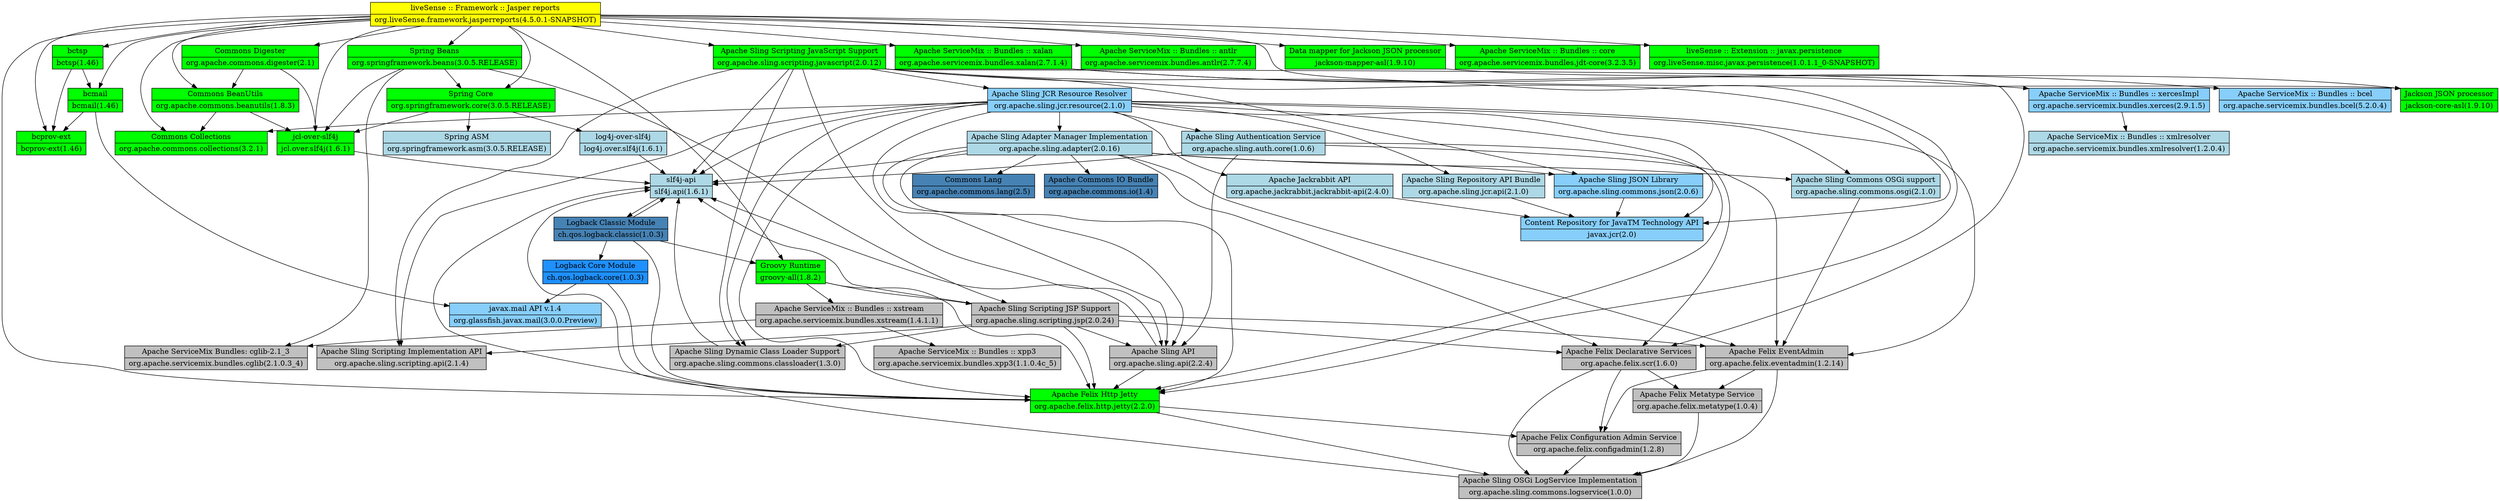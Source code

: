 digraph {
	node[shape=record];
node  [style=filled, fillcolor=yellow, label="{liveSense :: Framework :: Jasper reports | org.liveSense.framework.jasperreports(4.5.0.1-SNAPSHOT)}"] org_liveSense_framework_jasperreports;
node [style=filled, fillcolor=green, label= "{bcmail | bcmail(1.46)}"] bcmail;
node [style=filled, fillcolor=green, label= "{bcprov-ext | bcprov-ext(1.46)}"] bcprov_ext;
node [style=filled, fillcolor=green, label= "{bctsp | bctsp(1.46)}"] bctsp;
node [style=filled, fillcolor=green, label= "{Commons BeanUtils | org.apache.commons.beanutils(1.8.3)}"] org_apache_commons_beanutils;
node [style=filled, fillcolor=green, label= "{Spring Beans | org.springframework.beans(3.0.5.RELEASE)}"] org_springframework_beans;
node [style=filled, fillcolor=green, label= "{Commons Collections | org.apache.commons.collections(3.2.1)}"] org_apache_commons_collections;
node [style=filled, fillcolor=green, label= "{Spring Core | org.springframework.core(3.0.5.RELEASE)}"] org_springframework_core;
node [style=filled, fillcolor=green, label= "{Commons Digester | org.apache.commons.digester(2.1)}"] org_apache_commons_digester;
node [style=filled, fillcolor=green, label= "{Apache ServiceMix :: Bundles :: xalan | org.apache.servicemix.bundles.xalan(2.7.1.4)}"] org_apache_servicemix_bundles_xalan;
node [style=filled, fillcolor=green, label= "{jcl-over-slf4j | jcl.over.slf4j(1.6.1)}"] jcl_over_slf4j;
node [style=filled, fillcolor=green, label= "{Apache ServiceMix :: Bundles :: antlr | org.apache.servicemix.bundles.antlr(2.7.7.4)}"] org_apache_servicemix_bundles_antlr;
node [style=filled, fillcolor=green, label= "{Groovy Runtime | groovy-all(1.8.2)}"] groovy_all;
node [style=filled, fillcolor=green, label= "{Apache Felix Http Jetty | org.apache.felix.http.jetty(2.2.0)}"] org_apache_felix_http_jetty;
node [style=filled, fillcolor=green, label= "{Apache Sling Scripting JavaScript Support | org.apache.sling.scripting.javascript(2.0.12)}"] org_apache_sling_scripting_javascript;
node [style=filled, fillcolor=green, label= "{Jackson JSON processor | jackson-core-asl(1.9.10)}"] jackson_core_asl;
node [style=filled, fillcolor=green, label= "{Data mapper for Jackson JSON processor | jackson-mapper-asl(1.9.10)}"] jackson_mapper_asl;
node [style=filled, fillcolor=green, label= "{Apache ServiceMix :: Bundles :: core | org.apache.servicemix.bundles.jdt-core(3.2.3.5)}"] org_apache_servicemix_bundles_jdt_core;
node [style=filled, fillcolor=green, label= "{liveSense :: Extension :: javax.persistence | org.liveSense.misc.javax.persistence(1.0.1.1_0-SNAPSHOT)}"] org_liveSense_misc_javax_persistence;
org_liveSense_framework_jasperreports -> bcmail;
node [style=filled, fillcolor=lightskyblue, label= "{javax.mail API v.1.4 | org.glassfish.javax.mail(3.0.0.Preview)}"] org_glassfish_javax_mail;
bcmail -> org_glassfish_javax_mail;
bcmail -> bcprov_ext;
org_liveSense_framework_jasperreports -> bcprov_ext;
org_liveSense_framework_jasperreports -> bctsp;
bctsp -> bcmail;
bctsp -> bcprov_ext;
org_liveSense_framework_jasperreports -> org_apache_commons_beanutils;
org_apache_commons_beanutils -> org_apache_commons_collections;
org_apache_commons_beanutils -> jcl_over_slf4j;
	node [style=filled, fillcolor=lightblue, label= "{slf4j-api | slf4j.api(1.6.1)}"] slf4j_api;
	jcl_over_slf4j -> slf4j_api;
		node [style=filled, fillcolor=steelblue, label= "{Logback Classic Module | ch.qos.logback.classic(1.0.3)}"] ch_qos_logback_classic;
		slf4j_api -> ch_qos_logback_classic;
			node [style=filled, fillcolor=dodgerblue, label= "{Logback Core Module | ch.qos.logback.core(1.0.3)}"] ch_qos_logback_core;
			ch_qos_logback_classic -> ch_qos_logback_core;
				ch_qos_logback_core -> org_glassfish_javax_mail;
				ch_qos_logback_core -> org_apache_felix_http_jetty;
					node [style=filled, fillcolor=silver, label= "{Apache Sling OSGi LogService Implementation | org.apache.sling.commons.logservice(1.0.0)}"] org_apache_sling_commons_logservice;
					node [style=filled, fillcolor=silver, label= "{Apache Felix Configuration Admin Service | org.apache.felix.configadmin(1.2.8)}"] org_apache_felix_configadmin;
					org_apache_felix_http_jetty -> org_apache_sling_commons_logservice;
						org_apache_sling_commons_logservice -> slf4j_api;
					org_apache_felix_http_jetty -> slf4j_api;
					org_apache_felix_http_jetty -> org_apache_felix_configadmin;
						org_apache_felix_configadmin -> org_apache_sling_commons_logservice;
			ch_qos_logback_classic -> org_apache_felix_http_jetty;
			ch_qos_logback_classic -> slf4j_api;
			ch_qos_logback_classic -> groovy_all;
				node [style=filled, fillcolor=silver, label= "{Apache ServiceMix :: Bundles :: xstream | org.apache.servicemix.bundles.xstream(1.4.1.1)}"] org_apache_servicemix_bundles_xstream;
				node [style=filled, fillcolor=silver, label= "{Apache Sling Scripting JSP Support | org.apache.sling.scripting.jsp(2.0.24)}"] org_apache_sling_scripting_jsp;
				groovy_all -> org_apache_servicemix_bundles_xstream;
					node [style=filled, fillcolor=silver, label= "{Apache ServiceMix :: Bundles :: xpp3 | org.apache.servicemix.bundles.xpp3(1.1.0.4c_5)}"] org_apache_servicemix_bundles_xpp3;
					node [style=filled, fillcolor=silver, label= "{Apache ServiceMix Bundles: cglib-2.1_3 | org.apache.servicemix.bundles.cglib(2.1.0.3_4)}"] org_apache_servicemix_bundles_cglib;
					org_apache_servicemix_bundles_xstream -> org_apache_servicemix_bundles_xpp3;
					org_apache_servicemix_bundles_xstream -> org_apache_servicemix_bundles_cglib;
				groovy_all -> org_apache_felix_http_jetty;
				groovy_all -> org_apache_sling_scripting_jsp;
					node [style=filled, fillcolor=silver, label= "{Apache Felix Declarative Services | org.apache.felix.scr(1.6.0)}"] org_apache_felix_scr;
					node [style=filled, fillcolor=silver, label= "{Apache Sling API | org.apache.sling.api(2.2.4)}"] org_apache_sling_api;
					node [style=filled, fillcolor=silver, label= "{Apache Sling Dynamic Class Loader Support | org.apache.sling.commons.classloader(1.3.0)}"] org_apache_sling_commons_classloader;
					node [style=filled, fillcolor=silver, label= "{Apache Sling Scripting Implementation API | org.apache.sling.scripting.api(2.1.4)}"] org_apache_sling_scripting_api;
					node [style=filled, fillcolor=silver, label= "{Apache Felix EventAdmin | org.apache.felix.eventadmin(1.2.14)}"] org_apache_felix_eventadmin;
					org_apache_sling_scripting_jsp -> org_apache_felix_scr;
						node [style=filled, fillcolor=silver, label= "{Apache Felix Metatype Service | org.apache.felix.metatype(1.0.4)}"] org_apache_felix_metatype;
						org_apache_felix_scr -> org_apache_felix_metatype;
							org_apache_felix_metatype -> org_apache_sling_commons_logservice;
						org_apache_felix_scr -> org_apache_sling_commons_logservice;
						org_apache_felix_scr -> org_apache_felix_configadmin;
					org_apache_sling_scripting_jsp -> org_apache_sling_api;
						org_apache_sling_api -> org_apache_felix_http_jetty;
						org_apache_sling_api -> slf4j_api;
					org_apache_sling_scripting_jsp -> org_apache_sling_commons_classloader;
						org_apache_sling_commons_classloader -> slf4j_api;
					org_apache_sling_scripting_jsp -> org_apache_felix_http_jetty;
					org_apache_sling_scripting_jsp -> org_apache_sling_scripting_api;
					org_apache_sling_scripting_jsp -> slf4j_api;
					org_apache_sling_scripting_jsp -> org_apache_felix_eventadmin;
						org_apache_felix_eventadmin -> org_apache_felix_metatype;
						org_apache_felix_eventadmin -> org_apache_sling_commons_logservice;
						org_apache_felix_eventadmin -> org_apache_felix_configadmin;
org_liveSense_framework_jasperreports -> org_springframework_beans;
org_springframework_beans -> org_springframework_core;
	node [style=filled, fillcolor=lightblue, label= "{Spring ASM | org.springframework.asm(3.0.5.RELEASE)}"] org_springframework_asm;
	node [style=filled, fillcolor=lightblue, label= "{log4j-over-slf4j | log4j.over.slf4j(1.6.1)}"] log4j_over_slf4j;
	org_springframework_core -> org_springframework_asm;
	org_springframework_core -> jcl_over_slf4j;
	org_springframework_core -> log4j_over_slf4j;
		log4j_over_slf4j -> slf4j_api;
org_springframework_beans -> org_apache_servicemix_bundles_cglib;
org_springframework_beans -> jcl_over_slf4j;
org_springframework_beans -> org_apache_sling_scripting_jsp;
org_liveSense_framework_jasperreports -> org_apache_commons_collections;
org_liveSense_framework_jasperreports -> org_springframework_core;
org_liveSense_framework_jasperreports -> org_apache_commons_digester;
org_apache_commons_digester -> jcl_over_slf4j;
org_apache_commons_digester -> org_apache_commons_beanutils;
org_liveSense_framework_jasperreports -> org_apache_servicemix_bundles_xalan;
node [style=filled, fillcolor=lightskyblue, label= "{Apache ServiceMix :: Bundles :: bcel | org.apache.servicemix.bundles.bcel(5.2.0.4)}"] org_apache_servicemix_bundles_bcel;
node [style=filled, fillcolor=lightskyblue, label= "{Apache ServiceMix :: Bundles :: xercesImpl | org.apache.servicemix.bundles.xerces(2.9.1.5)}"] org_apache_servicemix_bundles_xerces;
org_apache_servicemix_bundles_xalan -> org_apache_servicemix_bundles_bcel;
org_apache_servicemix_bundles_xalan -> org_apache_servicemix_bundles_xerces;
	node [style=filled, fillcolor=lightblue, label= "{Apache ServiceMix :: Bundles :: xmlresolver | org.apache.servicemix.bundles.xmlresolver(1.2.0.4)}"] org_apache_servicemix_bundles_xmlresolver;
	org_apache_servicemix_bundles_xerces -> org_apache_servicemix_bundles_xmlresolver;
org_liveSense_framework_jasperreports -> jcl_over_slf4j;
org_liveSense_framework_jasperreports -> org_apache_servicemix_bundles_antlr;
org_liveSense_framework_jasperreports -> groovy_all;
org_liveSense_framework_jasperreports -> org_apache_felix_http_jetty;
org_liveSense_framework_jasperreports -> org_apache_sling_scripting_javascript;
node [style=filled, fillcolor=lightskyblue, label= "{Content Repository for JavaTM Technology API | javax.jcr(2.0)}"] javax_jcr;
node [style=filled, fillcolor=lightskyblue, label= "{Apache Sling JCR Resource Resolver | org.apache.sling.jcr.resource(2.1.0)}"] org_apache_sling_jcr_resource;
node [style=filled, fillcolor=lightskyblue, label= "{Apache Sling JSON Library | org.apache.sling.commons.json(2.0.6)}"] org_apache_sling_commons_json;
org_apache_sling_scripting_javascript -> org_apache_felix_scr;
org_apache_sling_scripting_javascript -> org_apache_sling_api;
org_apache_sling_scripting_javascript -> javax_jcr;
org_apache_sling_scripting_javascript -> org_apache_sling_commons_classloader;
org_apache_sling_scripting_javascript -> org_apache_felix_http_jetty;
org_apache_sling_scripting_javascript -> org_apache_sling_jcr_resource;
	node [style=filled, fillcolor=lightblue, label= "{Apache Jackrabbit API | org.apache.jackrabbit.jackrabbit-api(2.4.0)}"] org_apache_jackrabbit_jackrabbit_api;
	node [style=filled, fillcolor=lightblue, label= "{Apache Sling Authentication Service | org.apache.sling.auth.core(1.0.6)}"] org_apache_sling_auth_core;
	node [style=filled, fillcolor=lightblue, label= "{Apache Sling Repository API Bundle | org.apache.sling.jcr.api(2.1.0)}"] org_apache_sling_jcr_api;
	node [style=filled, fillcolor=lightblue, label= "{Apache Sling Commons OSGi support | org.apache.sling.commons.osgi(2.1.0)}"] org_apache_sling_commons_osgi;
	node [style=filled, fillcolor=lightblue, label= "{Apache Sling Adapter Manager Implementation | org.apache.sling.adapter(2.0.16)}"] org_apache_sling_adapter;
	org_apache_sling_jcr_resource -> org_apache_felix_scr;
	org_apache_sling_jcr_resource -> org_apache_jackrabbit_jackrabbit_api;
		org_apache_jackrabbit_jackrabbit_api -> javax_jcr;
	org_apache_sling_jcr_resource -> org_apache_sling_api;
	org_apache_sling_jcr_resource -> org_apache_sling_auth_core;
		org_apache_sling_auth_core -> org_apache_felix_http_jetty;
		org_apache_sling_auth_core -> org_apache_sling_api;
		org_apache_sling_auth_core -> slf4j_api;
		org_apache_sling_auth_core -> org_apache_felix_eventadmin;
	org_apache_sling_jcr_resource -> javax_jcr;
	org_apache_sling_jcr_resource -> org_apache_sling_commons_classloader;
	org_apache_sling_jcr_resource -> org_apache_sling_jcr_api;
		org_apache_sling_jcr_api -> javax_jcr;
	org_apache_sling_jcr_resource -> org_apache_sling_commons_osgi;
		org_apache_sling_commons_osgi -> org_apache_felix_eventadmin;
	org_apache_sling_jcr_resource -> org_apache_felix_http_jetty;
	org_apache_sling_jcr_resource -> org_apache_sling_adapter;
		node [style=filled, fillcolor=steelblue, label= "{Apache Commons IO Bundle | org.apache.commons.io(1.4)}"] org_apache_commons_io;
		node [style=filled, fillcolor=steelblue, label= "{Commons Lang | org.apache.commons.lang(2.5)}"] org_apache_commons_lang;
		org_apache_sling_adapter -> org_apache_felix_scr;
		org_apache_sling_adapter -> org_apache_sling_api;
		org_apache_sling_adapter -> org_apache_sling_commons_osgi;
		org_apache_sling_adapter -> org_apache_commons_io;
		org_apache_sling_adapter -> org_apache_commons_lang;
		org_apache_sling_adapter -> org_apache_felix_http_jetty;
		org_apache_sling_adapter -> org_apache_felix_eventadmin;
		org_apache_sling_adapter -> slf4j_api;
		org_apache_sling_adapter -> org_apache_sling_commons_json;
			org_apache_sling_commons_json -> javax_jcr;
	org_apache_sling_jcr_resource -> org_apache_commons_collections;
	org_apache_sling_jcr_resource -> org_apache_sling_scripting_api;
	org_apache_sling_jcr_resource -> slf4j_api;
	org_apache_sling_jcr_resource -> org_apache_felix_eventadmin;
org_apache_sling_scripting_javascript -> org_apache_sling_scripting_api;
org_apache_sling_scripting_javascript -> slf4j_api;
org_apache_sling_scripting_javascript -> org_apache_sling_commons_json;
org_liveSense_framework_jasperreports -> jackson_core_asl;
org_liveSense_framework_jasperreports -> jackson_mapper_asl;
jackson_mapper_asl -> jackson_core_asl;
org_liveSense_framework_jasperreports -> org_apache_servicemix_bundles_jdt_core;
org_liveSense_framework_jasperreports -> org_liveSense_misc_javax_persistence;
}

